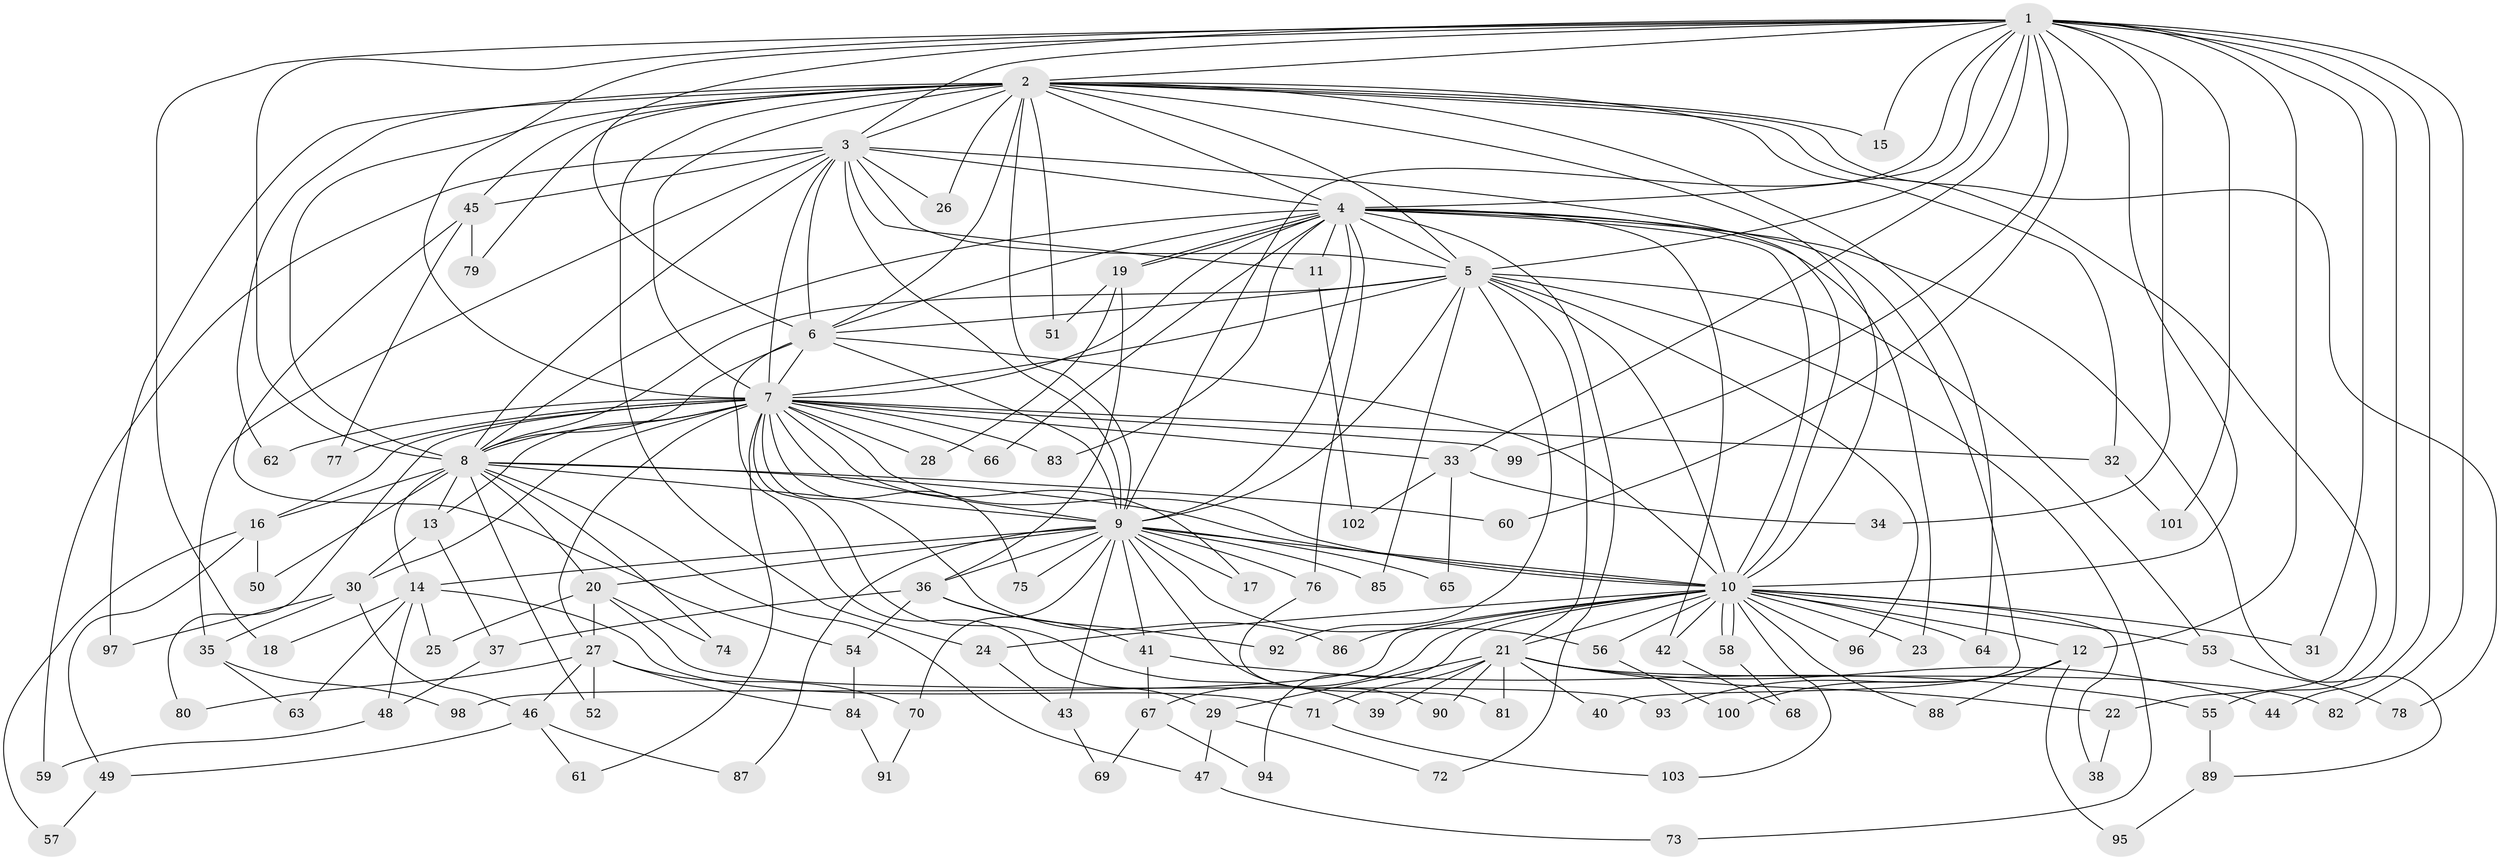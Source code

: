 // coarse degree distribution, {8: 0.013513513513513514, 20: 0.013513513513513514, 16: 0.013513513513513514, 21: 0.02702702702702703, 15: 0.013513513513513514, 14: 0.013513513513513514, 22: 0.013513513513513514, 3: 0.1891891891891892, 6: 0.04054054054054054, 4: 0.08108108108108109, 9: 0.013513513513513514, 5: 0.05405405405405406, 2: 0.5, 10: 0.013513513513513514}
// Generated by graph-tools (version 1.1) at 2025/49/03/04/25 22:49:21]
// undirected, 103 vertices, 231 edges
graph export_dot {
  node [color=gray90,style=filled];
  1;
  2;
  3;
  4;
  5;
  6;
  7;
  8;
  9;
  10;
  11;
  12;
  13;
  14;
  15;
  16;
  17;
  18;
  19;
  20;
  21;
  22;
  23;
  24;
  25;
  26;
  27;
  28;
  29;
  30;
  31;
  32;
  33;
  34;
  35;
  36;
  37;
  38;
  39;
  40;
  41;
  42;
  43;
  44;
  45;
  46;
  47;
  48;
  49;
  50;
  51;
  52;
  53;
  54;
  55;
  56;
  57;
  58;
  59;
  60;
  61;
  62;
  63;
  64;
  65;
  66;
  67;
  68;
  69;
  70;
  71;
  72;
  73;
  74;
  75;
  76;
  77;
  78;
  79;
  80;
  81;
  82;
  83;
  84;
  85;
  86;
  87;
  88;
  89;
  90;
  91;
  92;
  93;
  94;
  95;
  96;
  97;
  98;
  99;
  100;
  101;
  102;
  103;
  1 -- 2;
  1 -- 3;
  1 -- 4;
  1 -- 5;
  1 -- 6;
  1 -- 7;
  1 -- 8;
  1 -- 9;
  1 -- 10;
  1 -- 12;
  1 -- 15;
  1 -- 18;
  1 -- 31;
  1 -- 33;
  1 -- 34;
  1 -- 44;
  1 -- 55;
  1 -- 60;
  1 -- 82;
  1 -- 99;
  1 -- 101;
  2 -- 3;
  2 -- 4;
  2 -- 5;
  2 -- 6;
  2 -- 7;
  2 -- 8;
  2 -- 9;
  2 -- 10;
  2 -- 15;
  2 -- 22;
  2 -- 24;
  2 -- 26;
  2 -- 32;
  2 -- 45;
  2 -- 51;
  2 -- 62;
  2 -- 64;
  2 -- 78;
  2 -- 79;
  2 -- 97;
  3 -- 4;
  3 -- 5;
  3 -- 6;
  3 -- 7;
  3 -- 8;
  3 -- 9;
  3 -- 10;
  3 -- 11;
  3 -- 26;
  3 -- 35;
  3 -- 45;
  3 -- 59;
  4 -- 5;
  4 -- 6;
  4 -- 7;
  4 -- 8;
  4 -- 9;
  4 -- 10;
  4 -- 11;
  4 -- 19;
  4 -- 19;
  4 -- 23;
  4 -- 40;
  4 -- 42;
  4 -- 66;
  4 -- 72;
  4 -- 76;
  4 -- 83;
  4 -- 89;
  5 -- 6;
  5 -- 7;
  5 -- 8;
  5 -- 9;
  5 -- 10;
  5 -- 21;
  5 -- 53;
  5 -- 73;
  5 -- 85;
  5 -- 92;
  5 -- 96;
  6 -- 7;
  6 -- 8;
  6 -- 9;
  6 -- 10;
  6 -- 29;
  7 -- 8;
  7 -- 9;
  7 -- 10;
  7 -- 13;
  7 -- 16;
  7 -- 17;
  7 -- 27;
  7 -- 28;
  7 -- 30;
  7 -- 32;
  7 -- 33;
  7 -- 39;
  7 -- 61;
  7 -- 62;
  7 -- 66;
  7 -- 75;
  7 -- 77;
  7 -- 80;
  7 -- 83;
  7 -- 86;
  7 -- 99;
  8 -- 9;
  8 -- 10;
  8 -- 13;
  8 -- 14;
  8 -- 16;
  8 -- 20;
  8 -- 47;
  8 -- 50;
  8 -- 52;
  8 -- 60;
  8 -- 74;
  9 -- 10;
  9 -- 14;
  9 -- 17;
  9 -- 20;
  9 -- 36;
  9 -- 41;
  9 -- 43;
  9 -- 56;
  9 -- 65;
  9 -- 70;
  9 -- 75;
  9 -- 76;
  9 -- 85;
  9 -- 87;
  9 -- 90;
  10 -- 12;
  10 -- 21;
  10 -- 23;
  10 -- 24;
  10 -- 31;
  10 -- 38;
  10 -- 42;
  10 -- 53;
  10 -- 56;
  10 -- 58;
  10 -- 58;
  10 -- 64;
  10 -- 67;
  10 -- 86;
  10 -- 88;
  10 -- 94;
  10 -- 96;
  10 -- 98;
  10 -- 103;
  11 -- 102;
  12 -- 88;
  12 -- 93;
  12 -- 95;
  12 -- 100;
  13 -- 30;
  13 -- 37;
  14 -- 18;
  14 -- 25;
  14 -- 48;
  14 -- 63;
  14 -- 71;
  16 -- 49;
  16 -- 50;
  16 -- 57;
  19 -- 28;
  19 -- 36;
  19 -- 51;
  20 -- 25;
  20 -- 27;
  20 -- 74;
  20 -- 93;
  21 -- 22;
  21 -- 29;
  21 -- 39;
  21 -- 40;
  21 -- 44;
  21 -- 71;
  21 -- 81;
  21 -- 82;
  21 -- 90;
  22 -- 38;
  24 -- 43;
  27 -- 46;
  27 -- 52;
  27 -- 70;
  27 -- 80;
  27 -- 84;
  29 -- 47;
  29 -- 72;
  30 -- 35;
  30 -- 46;
  30 -- 97;
  32 -- 101;
  33 -- 34;
  33 -- 65;
  33 -- 102;
  35 -- 63;
  35 -- 98;
  36 -- 37;
  36 -- 41;
  36 -- 54;
  36 -- 92;
  37 -- 48;
  41 -- 55;
  41 -- 67;
  42 -- 68;
  43 -- 69;
  45 -- 54;
  45 -- 77;
  45 -- 79;
  46 -- 49;
  46 -- 61;
  46 -- 87;
  47 -- 73;
  48 -- 59;
  49 -- 57;
  53 -- 78;
  54 -- 84;
  55 -- 89;
  56 -- 100;
  58 -- 68;
  67 -- 69;
  67 -- 94;
  70 -- 91;
  71 -- 103;
  76 -- 81;
  84 -- 91;
  89 -- 95;
}
